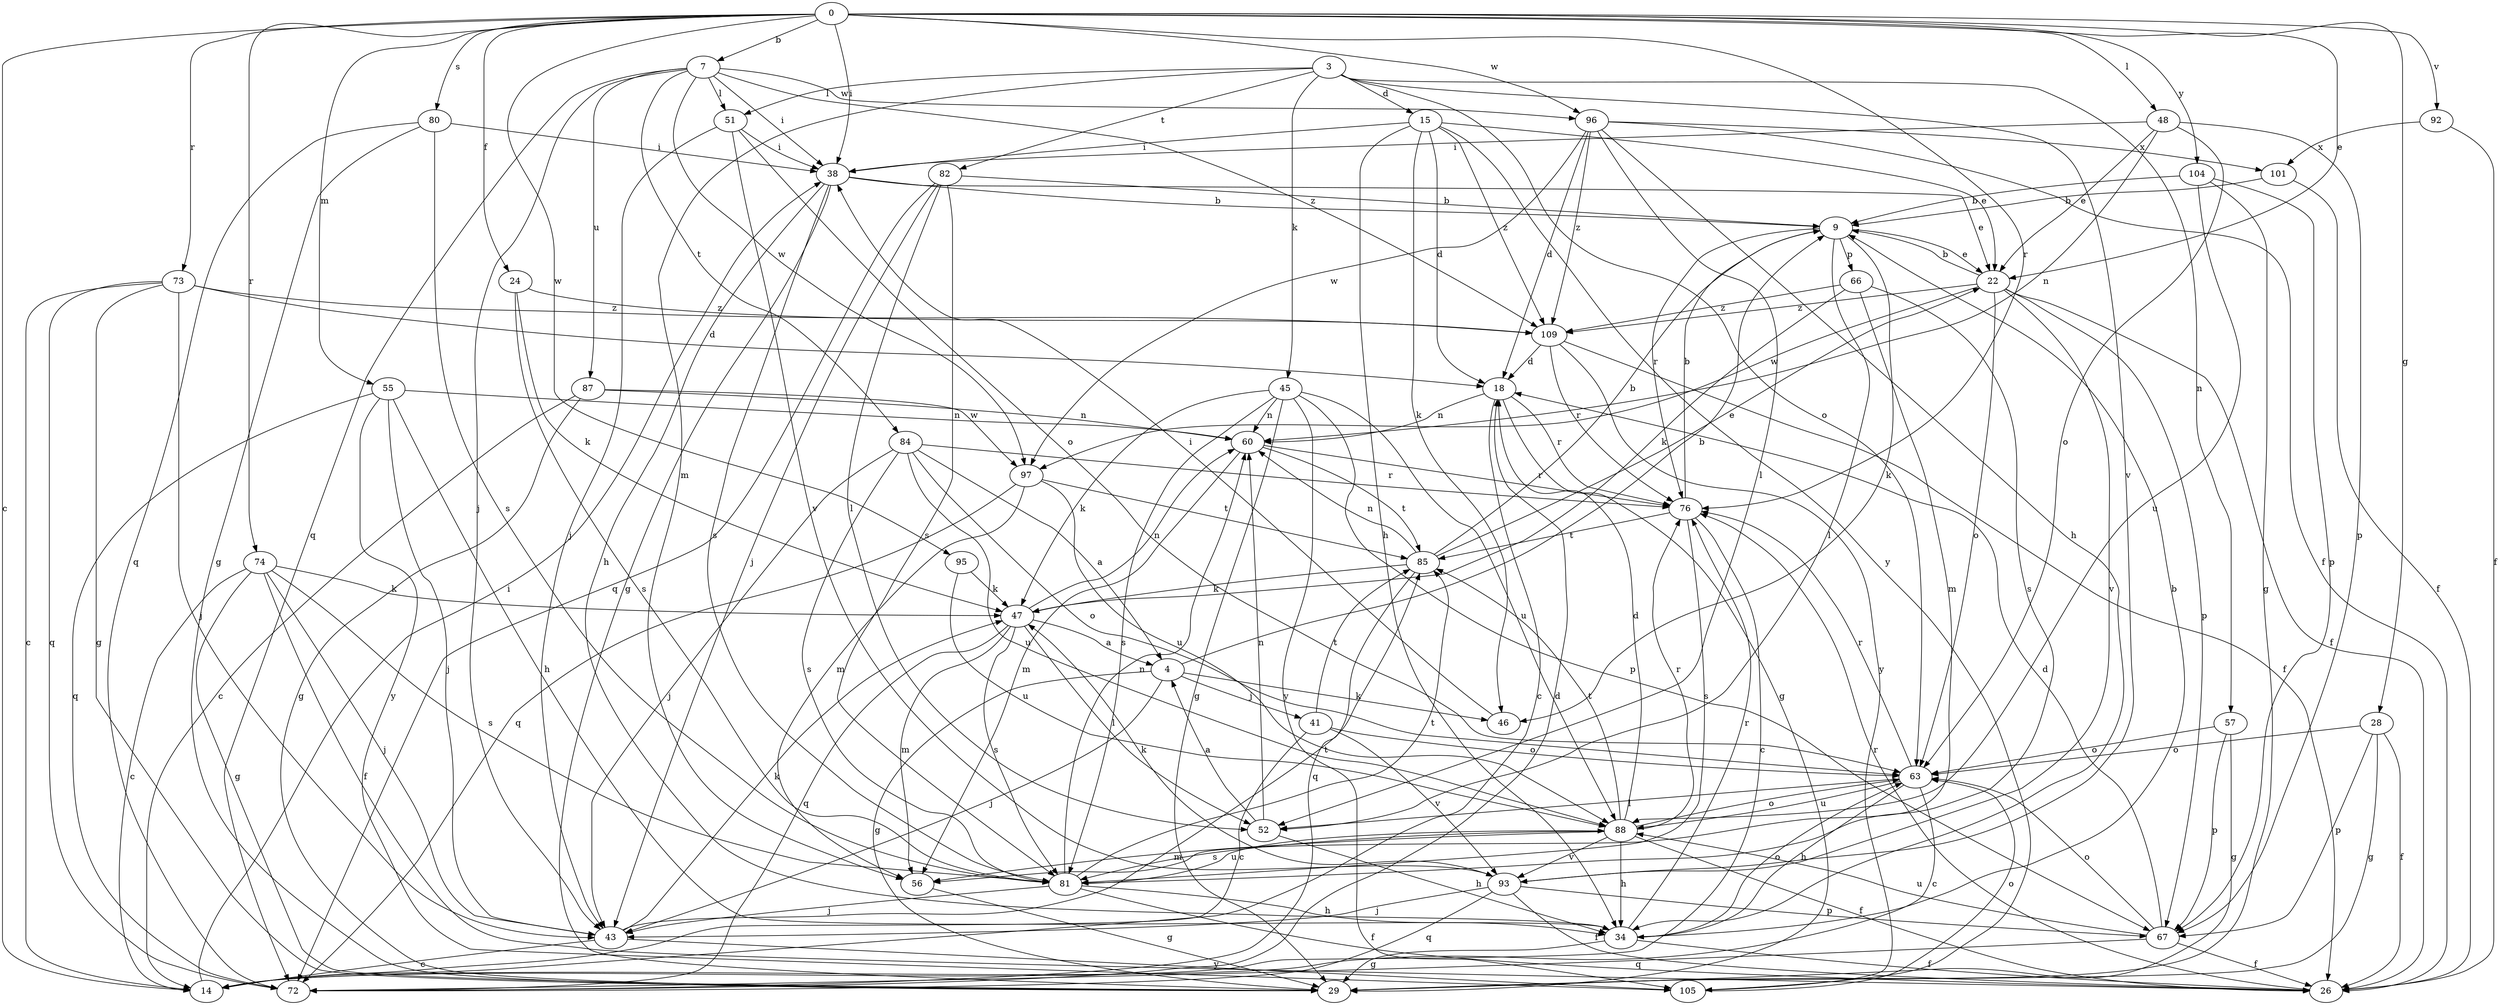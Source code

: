 strict digraph  {
0;
3;
4;
7;
9;
14;
15;
18;
22;
24;
26;
28;
29;
34;
38;
41;
43;
45;
46;
47;
48;
51;
52;
55;
56;
57;
60;
63;
66;
67;
72;
73;
74;
76;
80;
81;
82;
84;
85;
87;
88;
92;
93;
95;
96;
97;
101;
104;
105;
109;
0 -> 7  [label=b];
0 -> 14  [label=c];
0 -> 22  [label=e];
0 -> 24  [label=f];
0 -> 28  [label=g];
0 -> 38  [label=i];
0 -> 48  [label=l];
0 -> 55  [label=m];
0 -> 73  [label=r];
0 -> 74  [label=r];
0 -> 76  [label=r];
0 -> 80  [label=s];
0 -> 92  [label=v];
0 -> 95  [label=w];
0 -> 96  [label=w];
0 -> 104  [label=y];
3 -> 15  [label=d];
3 -> 45  [label=k];
3 -> 51  [label=l];
3 -> 56  [label=m];
3 -> 57  [label=n];
3 -> 63  [label=o];
3 -> 82  [label=t];
3 -> 93  [label=v];
4 -> 9  [label=b];
4 -> 29  [label=g];
4 -> 41  [label=j];
4 -> 43  [label=j];
4 -> 46  [label=k];
7 -> 38  [label=i];
7 -> 43  [label=j];
7 -> 51  [label=l];
7 -> 72  [label=q];
7 -> 84  [label=t];
7 -> 87  [label=u];
7 -> 96  [label=w];
7 -> 97  [label=w];
7 -> 109  [label=z];
9 -> 22  [label=e];
9 -> 46  [label=k];
9 -> 52  [label=l];
9 -> 66  [label=p];
9 -> 76  [label=r];
14 -> 38  [label=i];
15 -> 18  [label=d];
15 -> 22  [label=e];
15 -> 34  [label=h];
15 -> 38  [label=i];
15 -> 46  [label=k];
15 -> 105  [label=y];
15 -> 109  [label=z];
18 -> 14  [label=c];
18 -> 29  [label=g];
18 -> 60  [label=n];
18 -> 76  [label=r];
22 -> 9  [label=b];
22 -> 26  [label=f];
22 -> 63  [label=o];
22 -> 67  [label=p];
22 -> 93  [label=v];
22 -> 97  [label=w];
22 -> 109  [label=z];
24 -> 47  [label=k];
24 -> 81  [label=s];
24 -> 109  [label=z];
26 -> 76  [label=r];
28 -> 26  [label=f];
28 -> 29  [label=g];
28 -> 63  [label=o];
28 -> 67  [label=p];
34 -> 9  [label=b];
34 -> 26  [label=f];
34 -> 29  [label=g];
34 -> 63  [label=o];
34 -> 76  [label=r];
38 -> 9  [label=b];
38 -> 22  [label=e];
38 -> 29  [label=g];
38 -> 34  [label=h];
38 -> 81  [label=s];
41 -> 14  [label=c];
41 -> 63  [label=o];
41 -> 85  [label=t];
41 -> 93  [label=v];
43 -> 14  [label=c];
43 -> 47  [label=k];
43 -> 85  [label=t];
43 -> 105  [label=y];
45 -> 29  [label=g];
45 -> 47  [label=k];
45 -> 60  [label=n];
45 -> 67  [label=p];
45 -> 81  [label=s];
45 -> 88  [label=u];
45 -> 105  [label=y];
46 -> 38  [label=i];
47 -> 4  [label=a];
47 -> 52  [label=l];
47 -> 56  [label=m];
47 -> 60  [label=n];
47 -> 72  [label=q];
47 -> 81  [label=s];
48 -> 22  [label=e];
48 -> 38  [label=i];
48 -> 60  [label=n];
48 -> 63  [label=o];
48 -> 67  [label=p];
51 -> 38  [label=i];
51 -> 43  [label=j];
51 -> 63  [label=o];
51 -> 93  [label=v];
52 -> 4  [label=a];
52 -> 34  [label=h];
52 -> 60  [label=n];
55 -> 34  [label=h];
55 -> 43  [label=j];
55 -> 60  [label=n];
55 -> 72  [label=q];
55 -> 105  [label=y];
56 -> 29  [label=g];
57 -> 29  [label=g];
57 -> 63  [label=o];
57 -> 67  [label=p];
60 -> 56  [label=m];
60 -> 76  [label=r];
60 -> 85  [label=t];
63 -> 14  [label=c];
63 -> 34  [label=h];
63 -> 52  [label=l];
63 -> 76  [label=r];
63 -> 88  [label=u];
66 -> 47  [label=k];
66 -> 56  [label=m];
66 -> 81  [label=s];
66 -> 109  [label=z];
67 -> 18  [label=d];
67 -> 26  [label=f];
67 -> 63  [label=o];
67 -> 72  [label=q];
67 -> 88  [label=u];
72 -> 18  [label=d];
73 -> 14  [label=c];
73 -> 18  [label=d];
73 -> 29  [label=g];
73 -> 43  [label=j];
73 -> 72  [label=q];
73 -> 109  [label=z];
74 -> 14  [label=c];
74 -> 26  [label=f];
74 -> 29  [label=g];
74 -> 43  [label=j];
74 -> 47  [label=k];
74 -> 81  [label=s];
76 -> 9  [label=b];
76 -> 14  [label=c];
76 -> 81  [label=s];
76 -> 85  [label=t];
80 -> 29  [label=g];
80 -> 38  [label=i];
80 -> 72  [label=q];
80 -> 81  [label=s];
81 -> 26  [label=f];
81 -> 34  [label=h];
81 -> 43  [label=j];
81 -> 60  [label=n];
81 -> 85  [label=t];
81 -> 88  [label=u];
82 -> 9  [label=b];
82 -> 43  [label=j];
82 -> 52  [label=l];
82 -> 72  [label=q];
82 -> 81  [label=s];
84 -> 4  [label=a];
84 -> 43  [label=j];
84 -> 63  [label=o];
84 -> 76  [label=r];
84 -> 81  [label=s];
84 -> 88  [label=u];
85 -> 9  [label=b];
85 -> 22  [label=e];
85 -> 47  [label=k];
85 -> 60  [label=n];
85 -> 72  [label=q];
87 -> 14  [label=c];
87 -> 29  [label=g];
87 -> 60  [label=n];
87 -> 97  [label=w];
88 -> 18  [label=d];
88 -> 26  [label=f];
88 -> 34  [label=h];
88 -> 56  [label=m];
88 -> 63  [label=o];
88 -> 76  [label=r];
88 -> 81  [label=s];
88 -> 85  [label=t];
88 -> 93  [label=v];
92 -> 26  [label=f];
92 -> 101  [label=x];
93 -> 26  [label=f];
93 -> 43  [label=j];
93 -> 47  [label=k];
93 -> 67  [label=p];
93 -> 72  [label=q];
95 -> 47  [label=k];
95 -> 88  [label=u];
96 -> 18  [label=d];
96 -> 26  [label=f];
96 -> 34  [label=h];
96 -> 52  [label=l];
96 -> 97  [label=w];
96 -> 101  [label=x];
96 -> 109  [label=z];
97 -> 56  [label=m];
97 -> 72  [label=q];
97 -> 85  [label=t];
97 -> 88  [label=u];
101 -> 9  [label=b];
101 -> 26  [label=f];
104 -> 9  [label=b];
104 -> 29  [label=g];
104 -> 67  [label=p];
104 -> 88  [label=u];
105 -> 63  [label=o];
109 -> 18  [label=d];
109 -> 26  [label=f];
109 -> 76  [label=r];
109 -> 105  [label=y];
}
